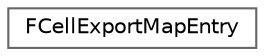 digraph "Graphical Class Hierarchy"
{
 // INTERACTIVE_SVG=YES
 // LATEX_PDF_SIZE
  bgcolor="transparent";
  edge [fontname=Helvetica,fontsize=10,labelfontname=Helvetica,labelfontsize=10];
  node [fontname=Helvetica,fontsize=10,shape=box,height=0.2,width=0.4];
  rankdir="LR";
  Node0 [id="Node000000",label="FCellExportMapEntry",height=0.2,width=0.4,color="grey40", fillcolor="white", style="filled",URL="$db/d58/structFCellExportMapEntry.html",tooltip=" "];
}
